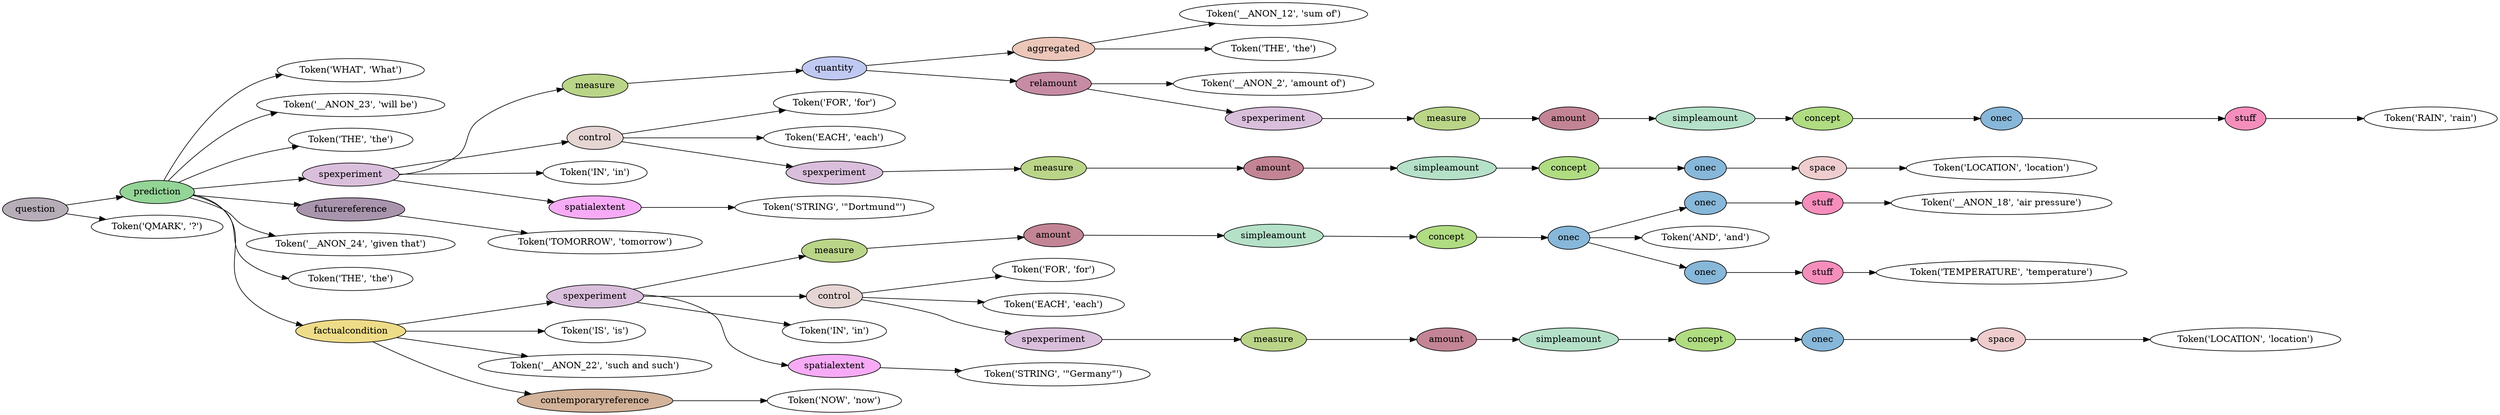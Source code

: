 digraph G {
rankdir=LR;
0 [label="Token('WHAT', 'What')"];
1 [label="Token('__ANON_23', 'will be')"];
2 [label="Token('THE', 'the')"];
3 [label="Token('__ANON_12', 'sum of')"];
4 [label="Token('THE', 'the')"];
5 [fillcolor="#ecc6b9", label=aggregated, style=filled];
5 -> 3;
5 -> 4;
6 [label="Token('__ANON_2', 'amount of')"];
7 [label="Token('RAIN', 'rain')"];
8 [fillcolor="#f68ebb", label=stuff, style=filled];
8 -> 7;
9 [fillcolor="#87b7d9", label=onec, style=filled];
9 -> 8;
10 [fillcolor="#b0dc82", label=concept, style=filled];
10 -> 9;
11 [fillcolor="#b4e1c8", label=simpleamount, style=filled];
11 -> 10;
12 [fillcolor="#c38595", label=amount, style=filled];
12 -> 11;
13 [fillcolor="#bad588", label=measure, style=filled];
13 -> 12;
14 [fillcolor="#dabfdc", label=spexperiment, style=filled];
14 -> 13;
15 [fillcolor="#c78ba4", label=relamount, style=filled];
15 -> 6;
15 -> 14;
16 [fillcolor="#c0c9f1", label=quantity, style=filled];
16 -> 5;
16 -> 15;
17 [fillcolor="#bad588", label=measure, style=filled];
17 -> 16;
18 [label="Token('FOR', 'for')"];
19 [label="Token('EACH', 'each')"];
20 [label="Token('LOCATION', 'location')"];
21 [fillcolor="#efcdce", label=space, style=filled];
21 -> 20;
22 [fillcolor="#87b7d9", label=onec, style=filled];
22 -> 21;
23 [fillcolor="#b0dc82", label=concept, style=filled];
23 -> 22;
24 [fillcolor="#b4e1c8", label=simpleamount, style=filled];
24 -> 23;
25 [fillcolor="#c38595", label=amount, style=filled];
25 -> 24;
26 [fillcolor="#bad588", label=measure, style=filled];
26 -> 25;
27 [fillcolor="#dabfdc", label=spexperiment, style=filled];
27 -> 26;
28 [fillcolor="#e5d5d3", label=control, style=filled];
28 -> 18;
28 -> 19;
28 -> 27;
29 [label="Token('IN', 'in')"];
30 [label="Token('STRING', '\"Dortmund\"')"];
31 [fillcolor="#f7abf6", label=spatialextent, style=filled];
31 -> 30;
32 [fillcolor="#dabfdc", label=spexperiment, style=filled];
32 -> 17;
32 -> 28;
32 -> 29;
32 -> 31;
33 [label="Token('TOMORROW', 'tomorrow')"];
34 [fillcolor="#a994ad", label=futurereference, style=filled];
34 -> 33;
35 [label="Token('__ANON_24', 'given that')"];
36 [label="Token('THE', 'the')"];
37 [label="Token('__ANON_18', 'air pressure')"];
38 [fillcolor="#f68ebb", label=stuff, style=filled];
38 -> 37;
39 [fillcolor="#87b7d9", label=onec, style=filled];
39 -> 38;
40 [label="Token('AND', 'and')"];
41 [label="Token('TEMPERATURE', 'temperature')"];
42 [fillcolor="#f68ebb", label=stuff, style=filled];
42 -> 41;
43 [fillcolor="#87b7d9", label=onec, style=filled];
43 -> 42;
44 [fillcolor="#87b7d9", label=onec, style=filled];
44 -> 39;
44 -> 40;
44 -> 43;
45 [fillcolor="#b0dc82", label=concept, style=filled];
45 -> 44;
46 [fillcolor="#b4e1c8", label=simpleamount, style=filled];
46 -> 45;
47 [fillcolor="#c38595", label=amount, style=filled];
47 -> 46;
48 [fillcolor="#bad588", label=measure, style=filled];
48 -> 47;
49 [label="Token('FOR', 'for')"];
50 [label="Token('EACH', 'each')"];
51 [label="Token('LOCATION', 'location')"];
52 [fillcolor="#efcdce", label=space, style=filled];
52 -> 51;
53 [fillcolor="#87b7d9", label=onec, style=filled];
53 -> 52;
54 [fillcolor="#b0dc82", label=concept, style=filled];
54 -> 53;
55 [fillcolor="#b4e1c8", label=simpleamount, style=filled];
55 -> 54;
56 [fillcolor="#c38595", label=amount, style=filled];
56 -> 55;
57 [fillcolor="#bad588", label=measure, style=filled];
57 -> 56;
58 [fillcolor="#dabfdc", label=spexperiment, style=filled];
58 -> 57;
59 [fillcolor="#e5d5d3", label=control, style=filled];
59 -> 49;
59 -> 50;
59 -> 58;
60 [label="Token('IN', 'in')"];
61 [label="Token('STRING', '\"Germany\"')"];
62 [fillcolor="#f7abf6", label=spatialextent, style=filled];
62 -> 61;
63 [fillcolor="#dabfdc", label=spexperiment, style=filled];
63 -> 48;
63 -> 59;
63 -> 60;
63 -> 62;
64 [label="Token('IS', 'is')"];
65 [label="Token('__ANON_22', 'such and such')"];
66 [label="Token('NOW', 'now')"];
67 [fillcolor="#d3b39a", label=contemporaryreference, style=filled];
67 -> 66;
68 [fillcolor="#eedc88", label=factualcondition, style=filled];
68 -> 63;
68 -> 64;
68 -> 65;
68 -> 67;
69 [fillcolor="#93d596", label=prediction, style=filled];
69 -> 0;
69 -> 1;
69 -> 2;
69 -> 32;
69 -> 34;
69 -> 35;
69 -> 36;
69 -> 68;
70 [label="Token('QMARK', '?')"];
71 [fillcolor="#b7adb8", label=question, style=filled];
71 -> 69;
71 -> 70;
}
